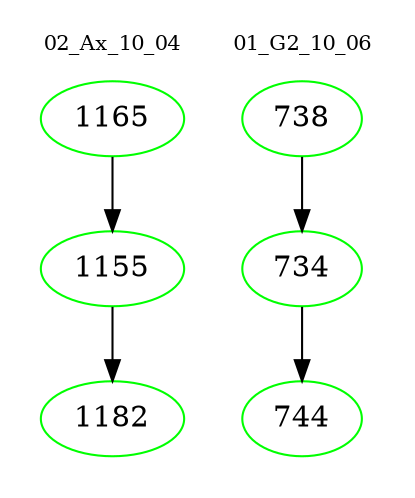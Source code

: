 digraph{
subgraph cluster_0 {
color = white
label = "02_Ax_10_04";
fontsize=10;
T0_1165 [label="1165", color="green"]
T0_1165 -> T0_1155 [color="black"]
T0_1155 [label="1155", color="green"]
T0_1155 -> T0_1182 [color="black"]
T0_1182 [label="1182", color="green"]
}
subgraph cluster_1 {
color = white
label = "01_G2_10_06";
fontsize=10;
T1_738 [label="738", color="green"]
T1_738 -> T1_734 [color="black"]
T1_734 [label="734", color="green"]
T1_734 -> T1_744 [color="black"]
T1_744 [label="744", color="green"]
}
}
